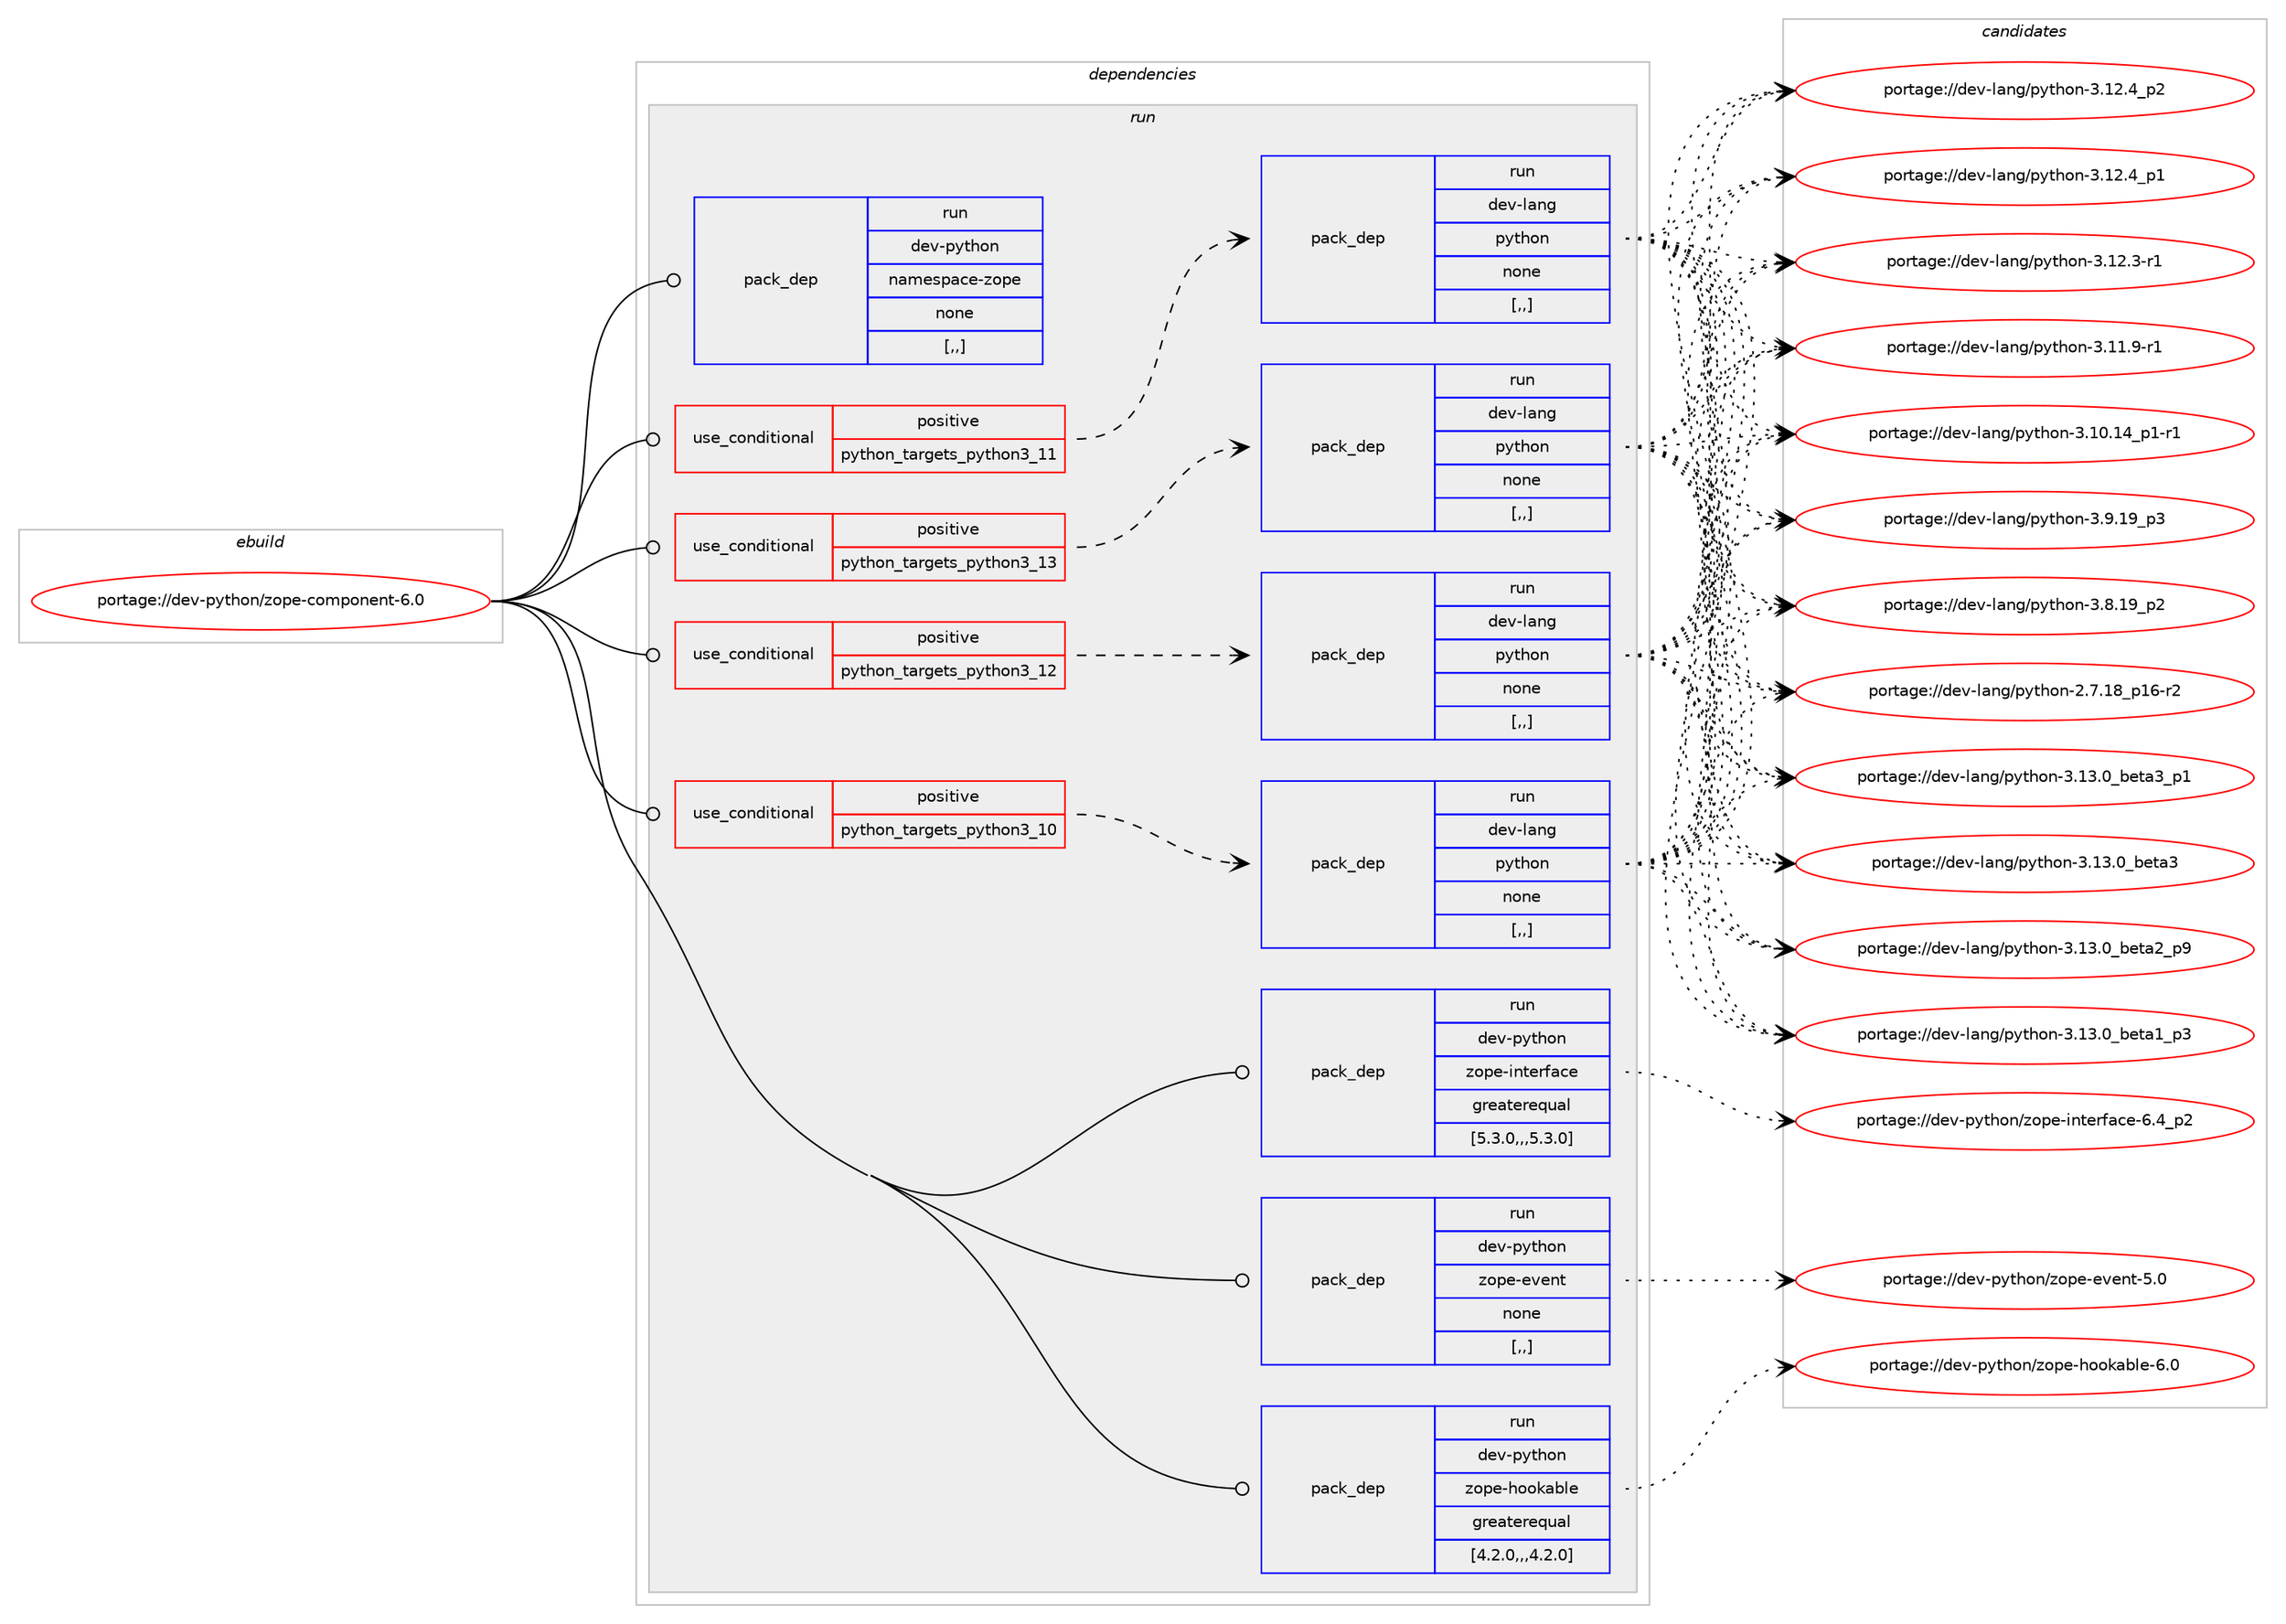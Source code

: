 digraph prolog {

# *************
# Graph options
# *************

newrank=true;
concentrate=true;
compound=true;
graph [rankdir=LR,fontname=Helvetica,fontsize=10,ranksep=1.5];#, ranksep=2.5, nodesep=0.2];
edge  [arrowhead=vee];
node  [fontname=Helvetica,fontsize=10];

# **********
# The ebuild
# **********

subgraph cluster_leftcol {
color=gray;
rank=same;
label=<<i>ebuild</i>>;
id [label="portage://dev-python/zope-component-6.0", color=red, width=4, href="../dev-python/zope-component-6.0.svg"];
}

# ****************
# The dependencies
# ****************

subgraph cluster_midcol {
color=gray;
label=<<i>dependencies</i>>;
subgraph cluster_compile {
fillcolor="#eeeeee";
style=filled;
label=<<i>compile</i>>;
}
subgraph cluster_compileandrun {
fillcolor="#eeeeee";
style=filled;
label=<<i>compile and run</i>>;
}
subgraph cluster_run {
fillcolor="#eeeeee";
style=filled;
label=<<i>run</i>>;
subgraph cond41083 {
dependency166934 [label=<<TABLE BORDER="0" CELLBORDER="1" CELLSPACING="0" CELLPADDING="4"><TR><TD ROWSPAN="3" CELLPADDING="10">use_conditional</TD></TR><TR><TD>positive</TD></TR><TR><TD>python_targets_python3_10</TD></TR></TABLE>>, shape=none, color=red];
subgraph pack124590 {
dependency166935 [label=<<TABLE BORDER="0" CELLBORDER="1" CELLSPACING="0" CELLPADDING="4" WIDTH="220"><TR><TD ROWSPAN="6" CELLPADDING="30">pack_dep</TD></TR><TR><TD WIDTH="110">run</TD></TR><TR><TD>dev-lang</TD></TR><TR><TD>python</TD></TR><TR><TD>none</TD></TR><TR><TD>[,,]</TD></TR></TABLE>>, shape=none, color=blue];
}
dependency166934:e -> dependency166935:w [weight=20,style="dashed",arrowhead="vee"];
}
id:e -> dependency166934:w [weight=20,style="solid",arrowhead="odot"];
subgraph cond41084 {
dependency166936 [label=<<TABLE BORDER="0" CELLBORDER="1" CELLSPACING="0" CELLPADDING="4"><TR><TD ROWSPAN="3" CELLPADDING="10">use_conditional</TD></TR><TR><TD>positive</TD></TR><TR><TD>python_targets_python3_11</TD></TR></TABLE>>, shape=none, color=red];
subgraph pack124591 {
dependency166937 [label=<<TABLE BORDER="0" CELLBORDER="1" CELLSPACING="0" CELLPADDING="4" WIDTH="220"><TR><TD ROWSPAN="6" CELLPADDING="30">pack_dep</TD></TR><TR><TD WIDTH="110">run</TD></TR><TR><TD>dev-lang</TD></TR><TR><TD>python</TD></TR><TR><TD>none</TD></TR><TR><TD>[,,]</TD></TR></TABLE>>, shape=none, color=blue];
}
dependency166936:e -> dependency166937:w [weight=20,style="dashed",arrowhead="vee"];
}
id:e -> dependency166936:w [weight=20,style="solid",arrowhead="odot"];
subgraph cond41085 {
dependency166938 [label=<<TABLE BORDER="0" CELLBORDER="1" CELLSPACING="0" CELLPADDING="4"><TR><TD ROWSPAN="3" CELLPADDING="10">use_conditional</TD></TR><TR><TD>positive</TD></TR><TR><TD>python_targets_python3_12</TD></TR></TABLE>>, shape=none, color=red];
subgraph pack124592 {
dependency166939 [label=<<TABLE BORDER="0" CELLBORDER="1" CELLSPACING="0" CELLPADDING="4" WIDTH="220"><TR><TD ROWSPAN="6" CELLPADDING="30">pack_dep</TD></TR><TR><TD WIDTH="110">run</TD></TR><TR><TD>dev-lang</TD></TR><TR><TD>python</TD></TR><TR><TD>none</TD></TR><TR><TD>[,,]</TD></TR></TABLE>>, shape=none, color=blue];
}
dependency166938:e -> dependency166939:w [weight=20,style="dashed",arrowhead="vee"];
}
id:e -> dependency166938:w [weight=20,style="solid",arrowhead="odot"];
subgraph cond41086 {
dependency166940 [label=<<TABLE BORDER="0" CELLBORDER="1" CELLSPACING="0" CELLPADDING="4"><TR><TD ROWSPAN="3" CELLPADDING="10">use_conditional</TD></TR><TR><TD>positive</TD></TR><TR><TD>python_targets_python3_13</TD></TR></TABLE>>, shape=none, color=red];
subgraph pack124593 {
dependency166941 [label=<<TABLE BORDER="0" CELLBORDER="1" CELLSPACING="0" CELLPADDING="4" WIDTH="220"><TR><TD ROWSPAN="6" CELLPADDING="30">pack_dep</TD></TR><TR><TD WIDTH="110">run</TD></TR><TR><TD>dev-lang</TD></TR><TR><TD>python</TD></TR><TR><TD>none</TD></TR><TR><TD>[,,]</TD></TR></TABLE>>, shape=none, color=blue];
}
dependency166940:e -> dependency166941:w [weight=20,style="dashed",arrowhead="vee"];
}
id:e -> dependency166940:w [weight=20,style="solid",arrowhead="odot"];
subgraph pack124594 {
dependency166942 [label=<<TABLE BORDER="0" CELLBORDER="1" CELLSPACING="0" CELLPADDING="4" WIDTH="220"><TR><TD ROWSPAN="6" CELLPADDING="30">pack_dep</TD></TR><TR><TD WIDTH="110">run</TD></TR><TR><TD>dev-python</TD></TR><TR><TD>zope-event</TD></TR><TR><TD>none</TD></TR><TR><TD>[,,]</TD></TR></TABLE>>, shape=none, color=blue];
}
id:e -> dependency166942:w [weight=20,style="solid",arrowhead="odot"];
subgraph pack124595 {
dependency166943 [label=<<TABLE BORDER="0" CELLBORDER="1" CELLSPACING="0" CELLPADDING="4" WIDTH="220"><TR><TD ROWSPAN="6" CELLPADDING="30">pack_dep</TD></TR><TR><TD WIDTH="110">run</TD></TR><TR><TD>dev-python</TD></TR><TR><TD>zope-hookable</TD></TR><TR><TD>greaterequal</TD></TR><TR><TD>[4.2.0,,,4.2.0]</TD></TR></TABLE>>, shape=none, color=blue];
}
id:e -> dependency166943:w [weight=20,style="solid",arrowhead="odot"];
subgraph pack124596 {
dependency166944 [label=<<TABLE BORDER="0" CELLBORDER="1" CELLSPACING="0" CELLPADDING="4" WIDTH="220"><TR><TD ROWSPAN="6" CELLPADDING="30">pack_dep</TD></TR><TR><TD WIDTH="110">run</TD></TR><TR><TD>dev-python</TD></TR><TR><TD>zope-interface</TD></TR><TR><TD>greaterequal</TD></TR><TR><TD>[5.3.0,,,5.3.0]</TD></TR></TABLE>>, shape=none, color=blue];
}
id:e -> dependency166944:w [weight=20,style="solid",arrowhead="odot"];
subgraph pack124597 {
dependency166945 [label=<<TABLE BORDER="0" CELLBORDER="1" CELLSPACING="0" CELLPADDING="4" WIDTH="220"><TR><TD ROWSPAN="6" CELLPADDING="30">pack_dep</TD></TR><TR><TD WIDTH="110">run</TD></TR><TR><TD>dev-python</TD></TR><TR><TD>namespace-zope</TD></TR><TR><TD>none</TD></TR><TR><TD>[,,]</TD></TR></TABLE>>, shape=none, color=blue];
}
id:e -> dependency166945:w [weight=20,style="solid",arrowhead="odot"];
}
}

# **************
# The candidates
# **************

subgraph cluster_choices {
rank=same;
color=gray;
label=<<i>candidates</i>>;

subgraph choice124590 {
color=black;
nodesep=1;
choice10010111845108971101034711212111610411111045514649514648959810111697519511249 [label="portage://dev-lang/python-3.13.0_beta3_p1", color=red, width=4,href="../dev-lang/python-3.13.0_beta3_p1.svg"];
choice1001011184510897110103471121211161041111104551464951464895981011169751 [label="portage://dev-lang/python-3.13.0_beta3", color=red, width=4,href="../dev-lang/python-3.13.0_beta3.svg"];
choice10010111845108971101034711212111610411111045514649514648959810111697509511257 [label="portage://dev-lang/python-3.13.0_beta2_p9", color=red, width=4,href="../dev-lang/python-3.13.0_beta2_p9.svg"];
choice10010111845108971101034711212111610411111045514649514648959810111697499511251 [label="portage://dev-lang/python-3.13.0_beta1_p3", color=red, width=4,href="../dev-lang/python-3.13.0_beta1_p3.svg"];
choice100101118451089711010347112121116104111110455146495046529511250 [label="portage://dev-lang/python-3.12.4_p2", color=red, width=4,href="../dev-lang/python-3.12.4_p2.svg"];
choice100101118451089711010347112121116104111110455146495046529511249 [label="portage://dev-lang/python-3.12.4_p1", color=red, width=4,href="../dev-lang/python-3.12.4_p1.svg"];
choice100101118451089711010347112121116104111110455146495046514511449 [label="portage://dev-lang/python-3.12.3-r1", color=red, width=4,href="../dev-lang/python-3.12.3-r1.svg"];
choice100101118451089711010347112121116104111110455146494946574511449 [label="portage://dev-lang/python-3.11.9-r1", color=red, width=4,href="../dev-lang/python-3.11.9-r1.svg"];
choice100101118451089711010347112121116104111110455146494846495295112494511449 [label="portage://dev-lang/python-3.10.14_p1-r1", color=red, width=4,href="../dev-lang/python-3.10.14_p1-r1.svg"];
choice100101118451089711010347112121116104111110455146574649579511251 [label="portage://dev-lang/python-3.9.19_p3", color=red, width=4,href="../dev-lang/python-3.9.19_p3.svg"];
choice100101118451089711010347112121116104111110455146564649579511250 [label="portage://dev-lang/python-3.8.19_p2", color=red, width=4,href="../dev-lang/python-3.8.19_p2.svg"];
choice100101118451089711010347112121116104111110455046554649569511249544511450 [label="portage://dev-lang/python-2.7.18_p16-r2", color=red, width=4,href="../dev-lang/python-2.7.18_p16-r2.svg"];
dependency166935:e -> choice10010111845108971101034711212111610411111045514649514648959810111697519511249:w [style=dotted,weight="100"];
dependency166935:e -> choice1001011184510897110103471121211161041111104551464951464895981011169751:w [style=dotted,weight="100"];
dependency166935:e -> choice10010111845108971101034711212111610411111045514649514648959810111697509511257:w [style=dotted,weight="100"];
dependency166935:e -> choice10010111845108971101034711212111610411111045514649514648959810111697499511251:w [style=dotted,weight="100"];
dependency166935:e -> choice100101118451089711010347112121116104111110455146495046529511250:w [style=dotted,weight="100"];
dependency166935:e -> choice100101118451089711010347112121116104111110455146495046529511249:w [style=dotted,weight="100"];
dependency166935:e -> choice100101118451089711010347112121116104111110455146495046514511449:w [style=dotted,weight="100"];
dependency166935:e -> choice100101118451089711010347112121116104111110455146494946574511449:w [style=dotted,weight="100"];
dependency166935:e -> choice100101118451089711010347112121116104111110455146494846495295112494511449:w [style=dotted,weight="100"];
dependency166935:e -> choice100101118451089711010347112121116104111110455146574649579511251:w [style=dotted,weight="100"];
dependency166935:e -> choice100101118451089711010347112121116104111110455146564649579511250:w [style=dotted,weight="100"];
dependency166935:e -> choice100101118451089711010347112121116104111110455046554649569511249544511450:w [style=dotted,weight="100"];
}
subgraph choice124591 {
color=black;
nodesep=1;
choice10010111845108971101034711212111610411111045514649514648959810111697519511249 [label="portage://dev-lang/python-3.13.0_beta3_p1", color=red, width=4,href="../dev-lang/python-3.13.0_beta3_p1.svg"];
choice1001011184510897110103471121211161041111104551464951464895981011169751 [label="portage://dev-lang/python-3.13.0_beta3", color=red, width=4,href="../dev-lang/python-3.13.0_beta3.svg"];
choice10010111845108971101034711212111610411111045514649514648959810111697509511257 [label="portage://dev-lang/python-3.13.0_beta2_p9", color=red, width=4,href="../dev-lang/python-3.13.0_beta2_p9.svg"];
choice10010111845108971101034711212111610411111045514649514648959810111697499511251 [label="portage://dev-lang/python-3.13.0_beta1_p3", color=red, width=4,href="../dev-lang/python-3.13.0_beta1_p3.svg"];
choice100101118451089711010347112121116104111110455146495046529511250 [label="portage://dev-lang/python-3.12.4_p2", color=red, width=4,href="../dev-lang/python-3.12.4_p2.svg"];
choice100101118451089711010347112121116104111110455146495046529511249 [label="portage://dev-lang/python-3.12.4_p1", color=red, width=4,href="../dev-lang/python-3.12.4_p1.svg"];
choice100101118451089711010347112121116104111110455146495046514511449 [label="portage://dev-lang/python-3.12.3-r1", color=red, width=4,href="../dev-lang/python-3.12.3-r1.svg"];
choice100101118451089711010347112121116104111110455146494946574511449 [label="portage://dev-lang/python-3.11.9-r1", color=red, width=4,href="../dev-lang/python-3.11.9-r1.svg"];
choice100101118451089711010347112121116104111110455146494846495295112494511449 [label="portage://dev-lang/python-3.10.14_p1-r1", color=red, width=4,href="../dev-lang/python-3.10.14_p1-r1.svg"];
choice100101118451089711010347112121116104111110455146574649579511251 [label="portage://dev-lang/python-3.9.19_p3", color=red, width=4,href="../dev-lang/python-3.9.19_p3.svg"];
choice100101118451089711010347112121116104111110455146564649579511250 [label="portage://dev-lang/python-3.8.19_p2", color=red, width=4,href="../dev-lang/python-3.8.19_p2.svg"];
choice100101118451089711010347112121116104111110455046554649569511249544511450 [label="portage://dev-lang/python-2.7.18_p16-r2", color=red, width=4,href="../dev-lang/python-2.7.18_p16-r2.svg"];
dependency166937:e -> choice10010111845108971101034711212111610411111045514649514648959810111697519511249:w [style=dotted,weight="100"];
dependency166937:e -> choice1001011184510897110103471121211161041111104551464951464895981011169751:w [style=dotted,weight="100"];
dependency166937:e -> choice10010111845108971101034711212111610411111045514649514648959810111697509511257:w [style=dotted,weight="100"];
dependency166937:e -> choice10010111845108971101034711212111610411111045514649514648959810111697499511251:w [style=dotted,weight="100"];
dependency166937:e -> choice100101118451089711010347112121116104111110455146495046529511250:w [style=dotted,weight="100"];
dependency166937:e -> choice100101118451089711010347112121116104111110455146495046529511249:w [style=dotted,weight="100"];
dependency166937:e -> choice100101118451089711010347112121116104111110455146495046514511449:w [style=dotted,weight="100"];
dependency166937:e -> choice100101118451089711010347112121116104111110455146494946574511449:w [style=dotted,weight="100"];
dependency166937:e -> choice100101118451089711010347112121116104111110455146494846495295112494511449:w [style=dotted,weight="100"];
dependency166937:e -> choice100101118451089711010347112121116104111110455146574649579511251:w [style=dotted,weight="100"];
dependency166937:e -> choice100101118451089711010347112121116104111110455146564649579511250:w [style=dotted,weight="100"];
dependency166937:e -> choice100101118451089711010347112121116104111110455046554649569511249544511450:w [style=dotted,weight="100"];
}
subgraph choice124592 {
color=black;
nodesep=1;
choice10010111845108971101034711212111610411111045514649514648959810111697519511249 [label="portage://dev-lang/python-3.13.0_beta3_p1", color=red, width=4,href="../dev-lang/python-3.13.0_beta3_p1.svg"];
choice1001011184510897110103471121211161041111104551464951464895981011169751 [label="portage://dev-lang/python-3.13.0_beta3", color=red, width=4,href="../dev-lang/python-3.13.0_beta3.svg"];
choice10010111845108971101034711212111610411111045514649514648959810111697509511257 [label="portage://dev-lang/python-3.13.0_beta2_p9", color=red, width=4,href="../dev-lang/python-3.13.0_beta2_p9.svg"];
choice10010111845108971101034711212111610411111045514649514648959810111697499511251 [label="portage://dev-lang/python-3.13.0_beta1_p3", color=red, width=4,href="../dev-lang/python-3.13.0_beta1_p3.svg"];
choice100101118451089711010347112121116104111110455146495046529511250 [label="portage://dev-lang/python-3.12.4_p2", color=red, width=4,href="../dev-lang/python-3.12.4_p2.svg"];
choice100101118451089711010347112121116104111110455146495046529511249 [label="portage://dev-lang/python-3.12.4_p1", color=red, width=4,href="../dev-lang/python-3.12.4_p1.svg"];
choice100101118451089711010347112121116104111110455146495046514511449 [label="portage://dev-lang/python-3.12.3-r1", color=red, width=4,href="../dev-lang/python-3.12.3-r1.svg"];
choice100101118451089711010347112121116104111110455146494946574511449 [label="portage://dev-lang/python-3.11.9-r1", color=red, width=4,href="../dev-lang/python-3.11.9-r1.svg"];
choice100101118451089711010347112121116104111110455146494846495295112494511449 [label="portage://dev-lang/python-3.10.14_p1-r1", color=red, width=4,href="../dev-lang/python-3.10.14_p1-r1.svg"];
choice100101118451089711010347112121116104111110455146574649579511251 [label="portage://dev-lang/python-3.9.19_p3", color=red, width=4,href="../dev-lang/python-3.9.19_p3.svg"];
choice100101118451089711010347112121116104111110455146564649579511250 [label="portage://dev-lang/python-3.8.19_p2", color=red, width=4,href="../dev-lang/python-3.8.19_p2.svg"];
choice100101118451089711010347112121116104111110455046554649569511249544511450 [label="portage://dev-lang/python-2.7.18_p16-r2", color=red, width=4,href="../dev-lang/python-2.7.18_p16-r2.svg"];
dependency166939:e -> choice10010111845108971101034711212111610411111045514649514648959810111697519511249:w [style=dotted,weight="100"];
dependency166939:e -> choice1001011184510897110103471121211161041111104551464951464895981011169751:w [style=dotted,weight="100"];
dependency166939:e -> choice10010111845108971101034711212111610411111045514649514648959810111697509511257:w [style=dotted,weight="100"];
dependency166939:e -> choice10010111845108971101034711212111610411111045514649514648959810111697499511251:w [style=dotted,weight="100"];
dependency166939:e -> choice100101118451089711010347112121116104111110455146495046529511250:w [style=dotted,weight="100"];
dependency166939:e -> choice100101118451089711010347112121116104111110455146495046529511249:w [style=dotted,weight="100"];
dependency166939:e -> choice100101118451089711010347112121116104111110455146495046514511449:w [style=dotted,weight="100"];
dependency166939:e -> choice100101118451089711010347112121116104111110455146494946574511449:w [style=dotted,weight="100"];
dependency166939:e -> choice100101118451089711010347112121116104111110455146494846495295112494511449:w [style=dotted,weight="100"];
dependency166939:e -> choice100101118451089711010347112121116104111110455146574649579511251:w [style=dotted,weight="100"];
dependency166939:e -> choice100101118451089711010347112121116104111110455146564649579511250:w [style=dotted,weight="100"];
dependency166939:e -> choice100101118451089711010347112121116104111110455046554649569511249544511450:w [style=dotted,weight="100"];
}
subgraph choice124593 {
color=black;
nodesep=1;
choice10010111845108971101034711212111610411111045514649514648959810111697519511249 [label="portage://dev-lang/python-3.13.0_beta3_p1", color=red, width=4,href="../dev-lang/python-3.13.0_beta3_p1.svg"];
choice1001011184510897110103471121211161041111104551464951464895981011169751 [label="portage://dev-lang/python-3.13.0_beta3", color=red, width=4,href="../dev-lang/python-3.13.0_beta3.svg"];
choice10010111845108971101034711212111610411111045514649514648959810111697509511257 [label="portage://dev-lang/python-3.13.0_beta2_p9", color=red, width=4,href="../dev-lang/python-3.13.0_beta2_p9.svg"];
choice10010111845108971101034711212111610411111045514649514648959810111697499511251 [label="portage://dev-lang/python-3.13.0_beta1_p3", color=red, width=4,href="../dev-lang/python-3.13.0_beta1_p3.svg"];
choice100101118451089711010347112121116104111110455146495046529511250 [label="portage://dev-lang/python-3.12.4_p2", color=red, width=4,href="../dev-lang/python-3.12.4_p2.svg"];
choice100101118451089711010347112121116104111110455146495046529511249 [label="portage://dev-lang/python-3.12.4_p1", color=red, width=4,href="../dev-lang/python-3.12.4_p1.svg"];
choice100101118451089711010347112121116104111110455146495046514511449 [label="portage://dev-lang/python-3.12.3-r1", color=red, width=4,href="../dev-lang/python-3.12.3-r1.svg"];
choice100101118451089711010347112121116104111110455146494946574511449 [label="portage://dev-lang/python-3.11.9-r1", color=red, width=4,href="../dev-lang/python-3.11.9-r1.svg"];
choice100101118451089711010347112121116104111110455146494846495295112494511449 [label="portage://dev-lang/python-3.10.14_p1-r1", color=red, width=4,href="../dev-lang/python-3.10.14_p1-r1.svg"];
choice100101118451089711010347112121116104111110455146574649579511251 [label="portage://dev-lang/python-3.9.19_p3", color=red, width=4,href="../dev-lang/python-3.9.19_p3.svg"];
choice100101118451089711010347112121116104111110455146564649579511250 [label="portage://dev-lang/python-3.8.19_p2", color=red, width=4,href="../dev-lang/python-3.8.19_p2.svg"];
choice100101118451089711010347112121116104111110455046554649569511249544511450 [label="portage://dev-lang/python-2.7.18_p16-r2", color=red, width=4,href="../dev-lang/python-2.7.18_p16-r2.svg"];
dependency166941:e -> choice10010111845108971101034711212111610411111045514649514648959810111697519511249:w [style=dotted,weight="100"];
dependency166941:e -> choice1001011184510897110103471121211161041111104551464951464895981011169751:w [style=dotted,weight="100"];
dependency166941:e -> choice10010111845108971101034711212111610411111045514649514648959810111697509511257:w [style=dotted,weight="100"];
dependency166941:e -> choice10010111845108971101034711212111610411111045514649514648959810111697499511251:w [style=dotted,weight="100"];
dependency166941:e -> choice100101118451089711010347112121116104111110455146495046529511250:w [style=dotted,weight="100"];
dependency166941:e -> choice100101118451089711010347112121116104111110455146495046529511249:w [style=dotted,weight="100"];
dependency166941:e -> choice100101118451089711010347112121116104111110455146495046514511449:w [style=dotted,weight="100"];
dependency166941:e -> choice100101118451089711010347112121116104111110455146494946574511449:w [style=dotted,weight="100"];
dependency166941:e -> choice100101118451089711010347112121116104111110455146494846495295112494511449:w [style=dotted,weight="100"];
dependency166941:e -> choice100101118451089711010347112121116104111110455146574649579511251:w [style=dotted,weight="100"];
dependency166941:e -> choice100101118451089711010347112121116104111110455146564649579511250:w [style=dotted,weight="100"];
dependency166941:e -> choice100101118451089711010347112121116104111110455046554649569511249544511450:w [style=dotted,weight="100"];
}
subgraph choice124594 {
color=black;
nodesep=1;
choice10010111845112121116104111110471221111121014510111810111011645534648 [label="portage://dev-python/zope-event-5.0", color=red, width=4,href="../dev-python/zope-event-5.0.svg"];
dependency166942:e -> choice10010111845112121116104111110471221111121014510111810111011645534648:w [style=dotted,weight="100"];
}
subgraph choice124595 {
color=black;
nodesep=1;
choice100101118451121211161041111104712211111210145104111111107979810810145544648 [label="portage://dev-python/zope-hookable-6.0", color=red, width=4,href="../dev-python/zope-hookable-6.0.svg"];
dependency166943:e -> choice100101118451121211161041111104712211111210145104111111107979810810145544648:w [style=dotted,weight="100"];
}
subgraph choice124596 {
color=black;
nodesep=1;
choice1001011184511212111610411111047122111112101451051101161011141029799101455446529511250 [label="portage://dev-python/zope-interface-6.4_p2", color=red, width=4,href="../dev-python/zope-interface-6.4_p2.svg"];
dependency166944:e -> choice1001011184511212111610411111047122111112101451051101161011141029799101455446529511250:w [style=dotted,weight="100"];
}
subgraph choice124597 {
color=black;
nodesep=1;
}
}

}
